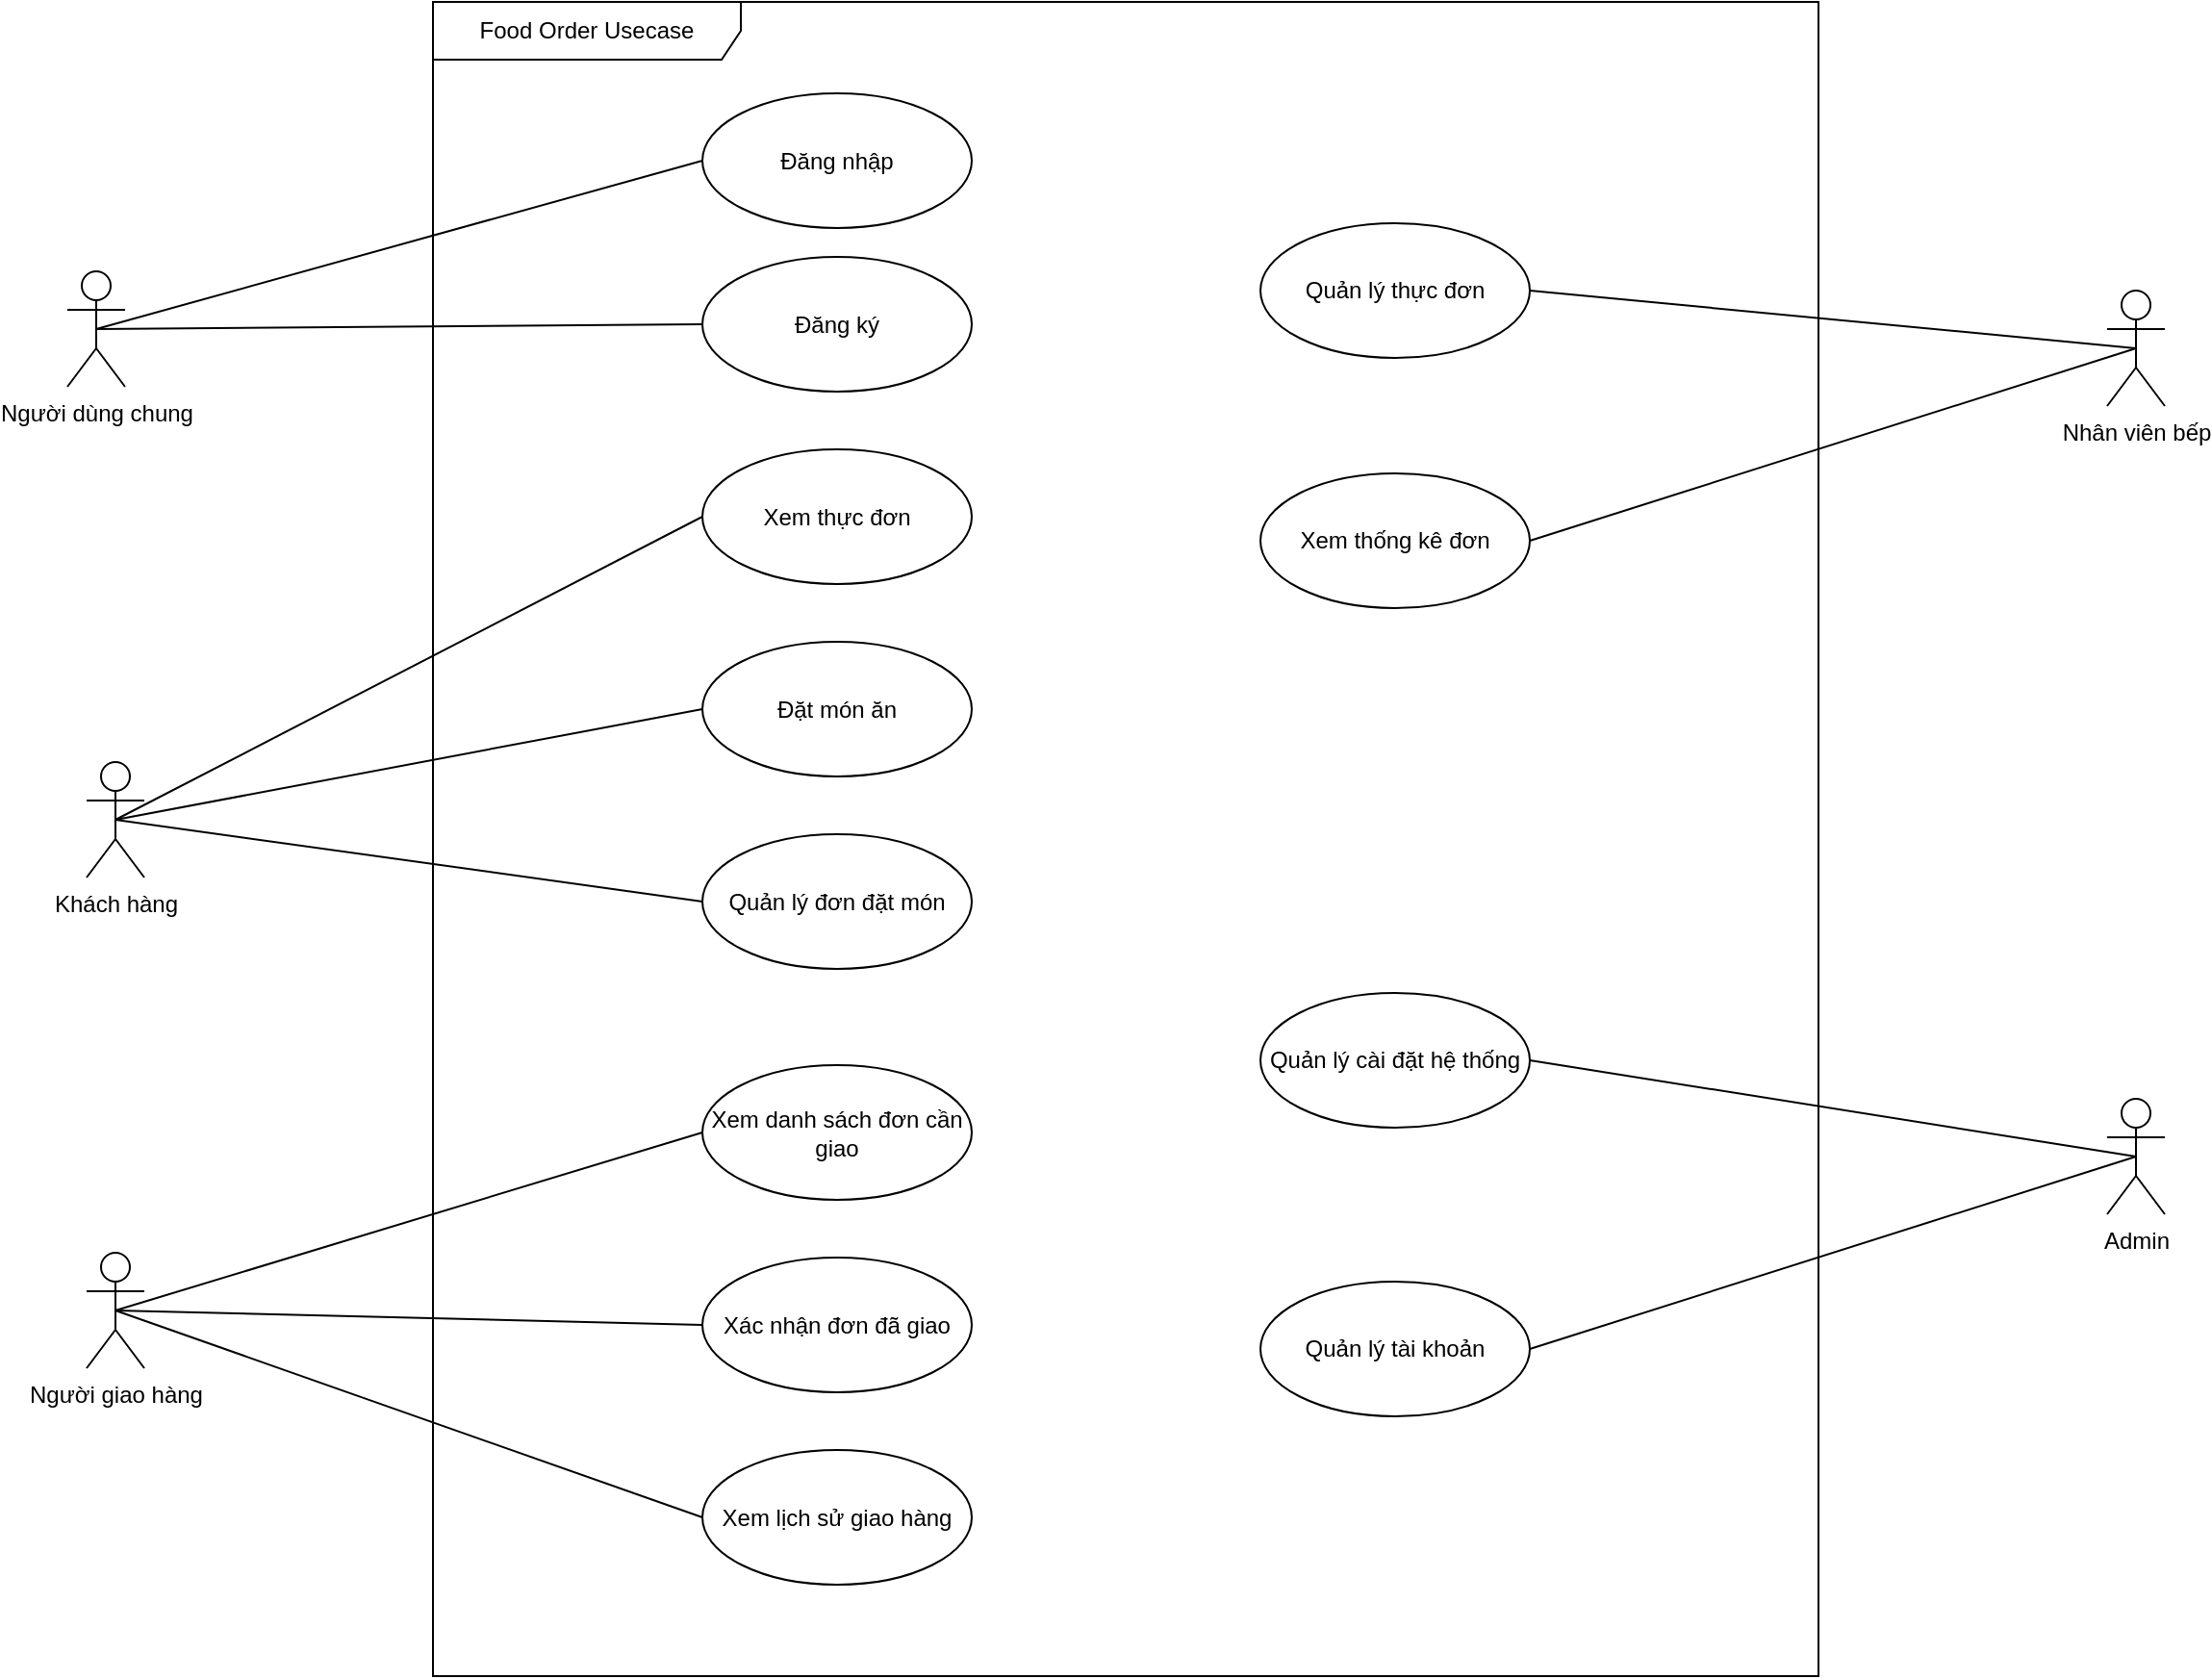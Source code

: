 <mxfile version="26.1.1">
  <diagram name="Usecase" id="f2em05sIuQUjFT-6dg6V">
    <mxGraphModel dx="2442" dy="928" grid="1" gridSize="10" guides="1" tooltips="1" connect="1" arrows="1" fold="1" page="1" pageScale="1" pageWidth="827" pageHeight="1169" math="0" shadow="0">
      <root>
        <mxCell id="0" />
        <mxCell id="1" parent="0" />
        <mxCell id="Amql9sO1Uxox19TnI18f-1" value="Food Order Usecase" style="shape=umlFrame;whiteSpace=wrap;html=1;pointerEvents=0;recursiveResize=0;container=1;collapsible=0;width=160;" vertex="1" parent="1">
          <mxGeometry x="50" y="160" width="720" height="870" as="geometry" />
        </mxCell>
        <mxCell id="Amql9sO1Uxox19TnI18f-10" value="Đăng nhập" style="ellipse;whiteSpace=wrap;html=1;" vertex="1" parent="Amql9sO1Uxox19TnI18f-1">
          <mxGeometry x="140" y="47.5" width="140" height="70" as="geometry" />
        </mxCell>
        <mxCell id="Amql9sO1Uxox19TnI18f-11" value="Đăng ký" style="ellipse;whiteSpace=wrap;html=1;" vertex="1" parent="Amql9sO1Uxox19TnI18f-1">
          <mxGeometry x="140" y="132.5" width="140" height="70" as="geometry" />
        </mxCell>
        <mxCell id="Amql9sO1Uxox19TnI18f-12" value="Xem thực đơn" style="ellipse;whiteSpace=wrap;html=1;" vertex="1" parent="Amql9sO1Uxox19TnI18f-1">
          <mxGeometry x="140" y="232.5" width="140" height="70" as="geometry" />
        </mxCell>
        <mxCell id="Amql9sO1Uxox19TnI18f-13" value="Đặt món ăn" style="ellipse;whiteSpace=wrap;html=1;" vertex="1" parent="Amql9sO1Uxox19TnI18f-1">
          <mxGeometry x="140" y="332.5" width="140" height="70" as="geometry" />
        </mxCell>
        <mxCell id="Amql9sO1Uxox19TnI18f-14" value="Quản lý&amp;nbsp;đơn đặt món" style="ellipse;whiteSpace=wrap;html=1;" vertex="1" parent="Amql9sO1Uxox19TnI18f-1">
          <mxGeometry x="140" y="432.5" width="140" height="70" as="geometry" />
        </mxCell>
        <mxCell id="Amql9sO1Uxox19TnI18f-15" value="Xem danh sách đơn cần giao" style="ellipse;whiteSpace=wrap;html=1;" vertex="1" parent="Amql9sO1Uxox19TnI18f-1">
          <mxGeometry x="140" y="552.5" width="140" height="70" as="geometry" />
        </mxCell>
        <mxCell id="Amql9sO1Uxox19TnI18f-16" value="Xác nhận đơn đã giao" style="ellipse;whiteSpace=wrap;html=1;" vertex="1" parent="Amql9sO1Uxox19TnI18f-1">
          <mxGeometry x="140" y="652.5" width="140" height="70" as="geometry" />
        </mxCell>
        <mxCell id="Amql9sO1Uxox19TnI18f-17" value="Xem lịch sử giao hàng" style="ellipse;whiteSpace=wrap;html=1;" vertex="1" parent="Amql9sO1Uxox19TnI18f-1">
          <mxGeometry x="140" y="752.5" width="140" height="70" as="geometry" />
        </mxCell>
        <mxCell id="Amql9sO1Uxox19TnI18f-18" value="Quản lý thực đơn" style="ellipse;whiteSpace=wrap;html=1;" vertex="1" parent="Amql9sO1Uxox19TnI18f-1">
          <mxGeometry x="430" y="115" width="140" height="70" as="geometry" />
        </mxCell>
        <mxCell id="Amql9sO1Uxox19TnI18f-19" value="Xem thống kê đơn" style="ellipse;whiteSpace=wrap;html=1;" vertex="1" parent="Amql9sO1Uxox19TnI18f-1">
          <mxGeometry x="430" y="245" width="140" height="70" as="geometry" />
        </mxCell>
        <mxCell id="Amql9sO1Uxox19TnI18f-20" value="Quản lý tài khoản" style="ellipse;whiteSpace=wrap;html=1;" vertex="1" parent="Amql9sO1Uxox19TnI18f-1">
          <mxGeometry x="430" y="665" width="140" height="70" as="geometry" />
        </mxCell>
        <mxCell id="Amql9sO1Uxox19TnI18f-21" value="Quản lý cài đặt hệ thống" style="ellipse;whiteSpace=wrap;html=1;" vertex="1" parent="Amql9sO1Uxox19TnI18f-1">
          <mxGeometry x="430" y="515" width="140" height="70" as="geometry" />
        </mxCell>
        <mxCell id="Amql9sO1Uxox19TnI18f-24" style="edgeStyle=none;rounded=0;orthogonalLoop=1;jettySize=auto;html=1;exitX=0.5;exitY=0.5;exitDx=0;exitDy=0;exitPerimeter=0;entryX=0;entryY=0.5;entryDx=0;entryDy=0;endArrow=none;startFill=0;" edge="1" parent="1" source="Amql9sO1Uxox19TnI18f-2" target="Amql9sO1Uxox19TnI18f-10">
          <mxGeometry relative="1" as="geometry" />
        </mxCell>
        <mxCell id="Amql9sO1Uxox19TnI18f-25" style="edgeStyle=none;rounded=0;orthogonalLoop=1;jettySize=auto;html=1;exitX=0.5;exitY=0.5;exitDx=0;exitDy=0;exitPerimeter=0;entryX=0;entryY=0.5;entryDx=0;entryDy=0;endArrow=none;startFill=0;" edge="1" parent="1" source="Amql9sO1Uxox19TnI18f-2" target="Amql9sO1Uxox19TnI18f-11">
          <mxGeometry relative="1" as="geometry" />
        </mxCell>
        <mxCell id="Amql9sO1Uxox19TnI18f-2" value="Người dùng chung" style="shape=umlActor;html=1;verticalLabelPosition=bottom;verticalAlign=top;align=center;" vertex="1" parent="1">
          <mxGeometry x="-140" y="300" width="30" height="60" as="geometry" />
        </mxCell>
        <mxCell id="Amql9sO1Uxox19TnI18f-3" value="Admin" style="shape=umlActor;html=1;verticalLabelPosition=bottom;verticalAlign=top;align=center;" vertex="1" parent="1">
          <mxGeometry x="920" y="730" width="30" height="60" as="geometry" />
        </mxCell>
        <mxCell id="Amql9sO1Uxox19TnI18f-4" value="Nhân viên bếp" style="shape=umlActor;html=1;verticalLabelPosition=bottom;verticalAlign=top;align=center;" vertex="1" parent="1">
          <mxGeometry x="920" y="310" width="30" height="60" as="geometry" />
        </mxCell>
        <mxCell id="Amql9sO1Uxox19TnI18f-27" style="edgeStyle=none;rounded=0;orthogonalLoop=1;jettySize=auto;html=1;exitX=0.5;exitY=0.5;exitDx=0;exitDy=0;exitPerimeter=0;entryX=0;entryY=0.5;entryDx=0;entryDy=0;endArrow=none;startFill=0;" edge="1" parent="1" source="Amql9sO1Uxox19TnI18f-7" target="Amql9sO1Uxox19TnI18f-12">
          <mxGeometry relative="1" as="geometry" />
        </mxCell>
        <mxCell id="Amql9sO1Uxox19TnI18f-28" style="edgeStyle=none;rounded=0;orthogonalLoop=1;jettySize=auto;html=1;exitX=0.5;exitY=0.5;exitDx=0;exitDy=0;exitPerimeter=0;entryX=0;entryY=0.5;entryDx=0;entryDy=0;endArrow=none;startFill=0;" edge="1" parent="1" source="Amql9sO1Uxox19TnI18f-7" target="Amql9sO1Uxox19TnI18f-13">
          <mxGeometry relative="1" as="geometry" />
        </mxCell>
        <mxCell id="Amql9sO1Uxox19TnI18f-29" style="edgeStyle=none;rounded=0;orthogonalLoop=1;jettySize=auto;html=1;exitX=0.5;exitY=0.5;exitDx=0;exitDy=0;exitPerimeter=0;entryX=0;entryY=0.5;entryDx=0;entryDy=0;endArrow=none;startFill=0;" edge="1" parent="1" source="Amql9sO1Uxox19TnI18f-7" target="Amql9sO1Uxox19TnI18f-14">
          <mxGeometry relative="1" as="geometry" />
        </mxCell>
        <mxCell id="Amql9sO1Uxox19TnI18f-7" value="Khách hàng" style="shape=umlActor;html=1;verticalLabelPosition=bottom;verticalAlign=top;align=center;" vertex="1" parent="1">
          <mxGeometry x="-130" y="555" width="30" height="60" as="geometry" />
        </mxCell>
        <mxCell id="Amql9sO1Uxox19TnI18f-30" style="edgeStyle=none;rounded=0;orthogonalLoop=1;jettySize=auto;html=1;exitX=0.5;exitY=0.5;exitDx=0;exitDy=0;exitPerimeter=0;entryX=0;entryY=0.5;entryDx=0;entryDy=0;endArrow=none;startFill=0;" edge="1" parent="1" source="Amql9sO1Uxox19TnI18f-9" target="Amql9sO1Uxox19TnI18f-15">
          <mxGeometry relative="1" as="geometry" />
        </mxCell>
        <mxCell id="Amql9sO1Uxox19TnI18f-31" style="edgeStyle=none;rounded=0;orthogonalLoop=1;jettySize=auto;html=1;exitX=0.5;exitY=0.5;exitDx=0;exitDy=0;exitPerimeter=0;entryX=0;entryY=0.5;entryDx=0;entryDy=0;endArrow=none;startFill=0;" edge="1" parent="1" source="Amql9sO1Uxox19TnI18f-9" target="Amql9sO1Uxox19TnI18f-16">
          <mxGeometry relative="1" as="geometry" />
        </mxCell>
        <mxCell id="Amql9sO1Uxox19TnI18f-32" style="edgeStyle=none;rounded=0;orthogonalLoop=1;jettySize=auto;html=1;exitX=0.5;exitY=0.5;exitDx=0;exitDy=0;exitPerimeter=0;entryX=0;entryY=0.5;entryDx=0;entryDy=0;endArrow=none;startFill=0;" edge="1" parent="1" source="Amql9sO1Uxox19TnI18f-9" target="Amql9sO1Uxox19TnI18f-17">
          <mxGeometry relative="1" as="geometry" />
        </mxCell>
        <mxCell id="Amql9sO1Uxox19TnI18f-9" value="Người giao hàng" style="shape=umlActor;html=1;verticalLabelPosition=bottom;verticalAlign=top;align=center;" vertex="1" parent="1">
          <mxGeometry x="-130" y="810" width="30" height="60" as="geometry" />
        </mxCell>
        <mxCell id="Amql9sO1Uxox19TnI18f-33" style="edgeStyle=none;rounded=0;orthogonalLoop=1;jettySize=auto;html=1;exitX=1;exitY=0.5;exitDx=0;exitDy=0;entryX=0.5;entryY=0.5;entryDx=0;entryDy=0;entryPerimeter=0;endArrow=none;startFill=0;" edge="1" parent="1" source="Amql9sO1Uxox19TnI18f-18" target="Amql9sO1Uxox19TnI18f-4">
          <mxGeometry relative="1" as="geometry" />
        </mxCell>
        <mxCell id="Amql9sO1Uxox19TnI18f-35" style="edgeStyle=none;rounded=0;orthogonalLoop=1;jettySize=auto;html=1;exitX=1;exitY=0.5;exitDx=0;exitDy=0;entryX=0.5;entryY=0.5;entryDx=0;entryDy=0;entryPerimeter=0;endArrow=none;startFill=0;" edge="1" parent="1" source="Amql9sO1Uxox19TnI18f-19" target="Amql9sO1Uxox19TnI18f-4">
          <mxGeometry relative="1" as="geometry" />
        </mxCell>
        <mxCell id="Amql9sO1Uxox19TnI18f-36" style="edgeStyle=none;rounded=0;orthogonalLoop=1;jettySize=auto;html=1;exitX=1;exitY=0.5;exitDx=0;exitDy=0;entryX=0.5;entryY=0.5;entryDx=0;entryDy=0;entryPerimeter=0;endArrow=none;startFill=0;" edge="1" parent="1" source="Amql9sO1Uxox19TnI18f-21" target="Amql9sO1Uxox19TnI18f-3">
          <mxGeometry relative="1" as="geometry" />
        </mxCell>
        <mxCell id="Amql9sO1Uxox19TnI18f-37" style="edgeStyle=none;rounded=0;orthogonalLoop=1;jettySize=auto;html=1;exitX=1;exitY=0.5;exitDx=0;exitDy=0;endArrow=none;startFill=0;entryX=0.5;entryY=0.5;entryDx=0;entryDy=0;entryPerimeter=0;" edge="1" parent="1" source="Amql9sO1Uxox19TnI18f-20" target="Amql9sO1Uxox19TnI18f-3">
          <mxGeometry relative="1" as="geometry">
            <mxPoint x="930" y="730" as="targetPoint" />
          </mxGeometry>
        </mxCell>
      </root>
    </mxGraphModel>
  </diagram>
</mxfile>
